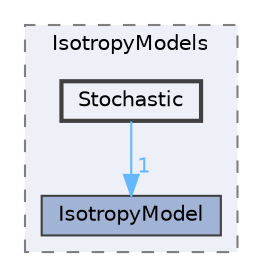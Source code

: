 digraph "src/lagrangian/intermediate/submodels/MPPIC/IsotropyModels/Stochastic"
{
 // LATEX_PDF_SIZE
  bgcolor="transparent";
  edge [fontname=Helvetica,fontsize=10,labelfontname=Helvetica,labelfontsize=10];
  node [fontname=Helvetica,fontsize=10,shape=box,height=0.2,width=0.4];
  compound=true
  subgraph clusterdir_5ebf5441bb19562900f53624daac8cc1 {
    graph [ bgcolor="#edf0f7", pencolor="grey50", label="IsotropyModels", fontname=Helvetica,fontsize=10 style="filled,dashed", URL="dir_5ebf5441bb19562900f53624daac8cc1.html",tooltip=""]
  dir_a90a64b49b311eb4730f048fb9c5d106 [label="IsotropyModel", fillcolor="#a2b4d6", color="grey25", style="filled", URL="dir_a90a64b49b311eb4730f048fb9c5d106.html",tooltip=""];
  dir_69c9efdb6d88b3b0bf2a1c373b0d0544 [label="Stochastic", fillcolor="#edf0f7", color="grey25", style="filled,bold", URL="dir_69c9efdb6d88b3b0bf2a1c373b0d0544.html",tooltip=""];
  }
  dir_69c9efdb6d88b3b0bf2a1c373b0d0544->dir_a90a64b49b311eb4730f048fb9c5d106 [headlabel="1", labeldistance=1.5 headhref="dir_003774_001985.html" href="dir_003774_001985.html" color="steelblue1" fontcolor="steelblue1"];
}
